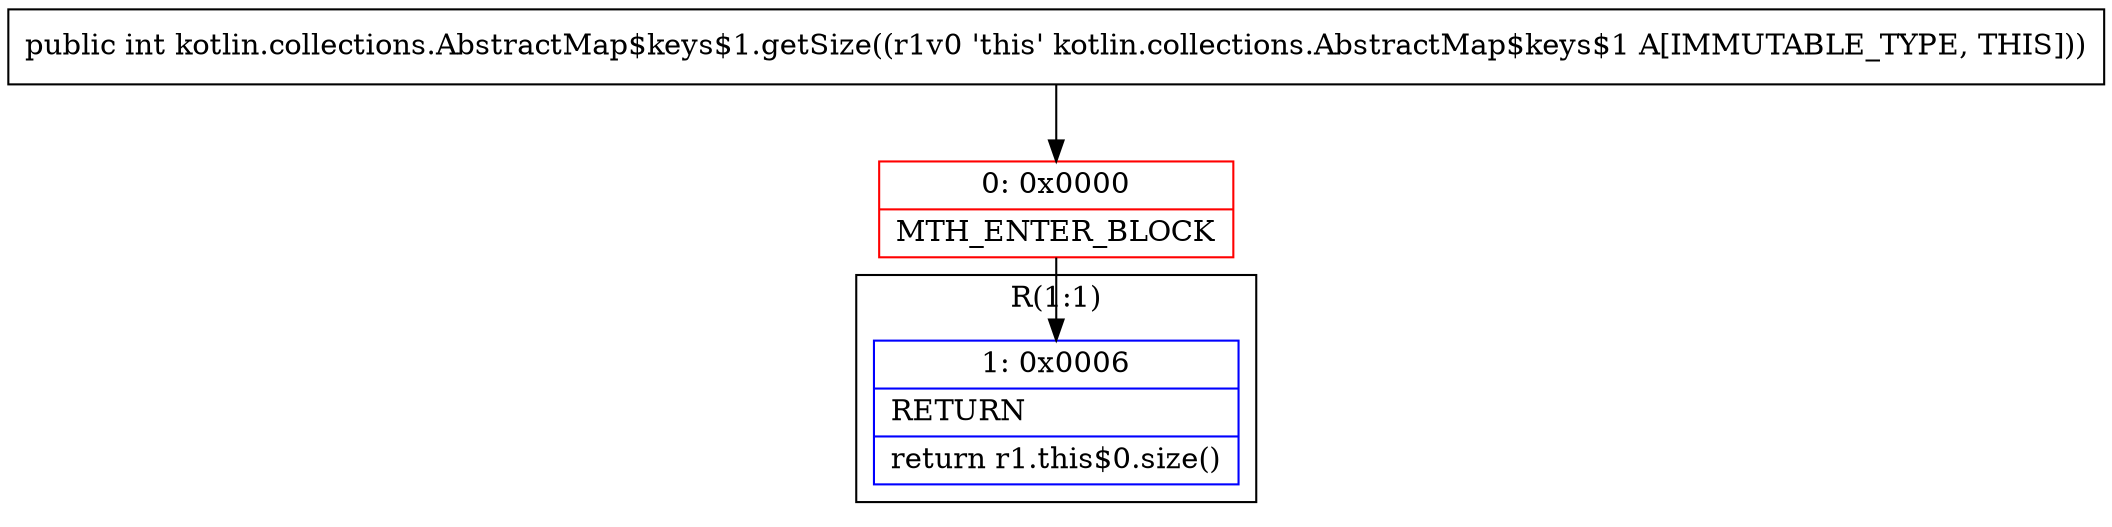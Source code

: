 digraph "CFG forkotlin.collections.AbstractMap$keys$1.getSize()I" {
subgraph cluster_Region_518107462 {
label = "R(1:1)";
node [shape=record,color=blue];
Node_1 [shape=record,label="{1\:\ 0x0006|RETURN\l|return r1.this$0.size()\l}"];
}
Node_0 [shape=record,color=red,label="{0\:\ 0x0000|MTH_ENTER_BLOCK\l}"];
MethodNode[shape=record,label="{public int kotlin.collections.AbstractMap$keys$1.getSize((r1v0 'this' kotlin.collections.AbstractMap$keys$1 A[IMMUTABLE_TYPE, THIS])) }"];
MethodNode -> Node_0;
Node_0 -> Node_1;
}

